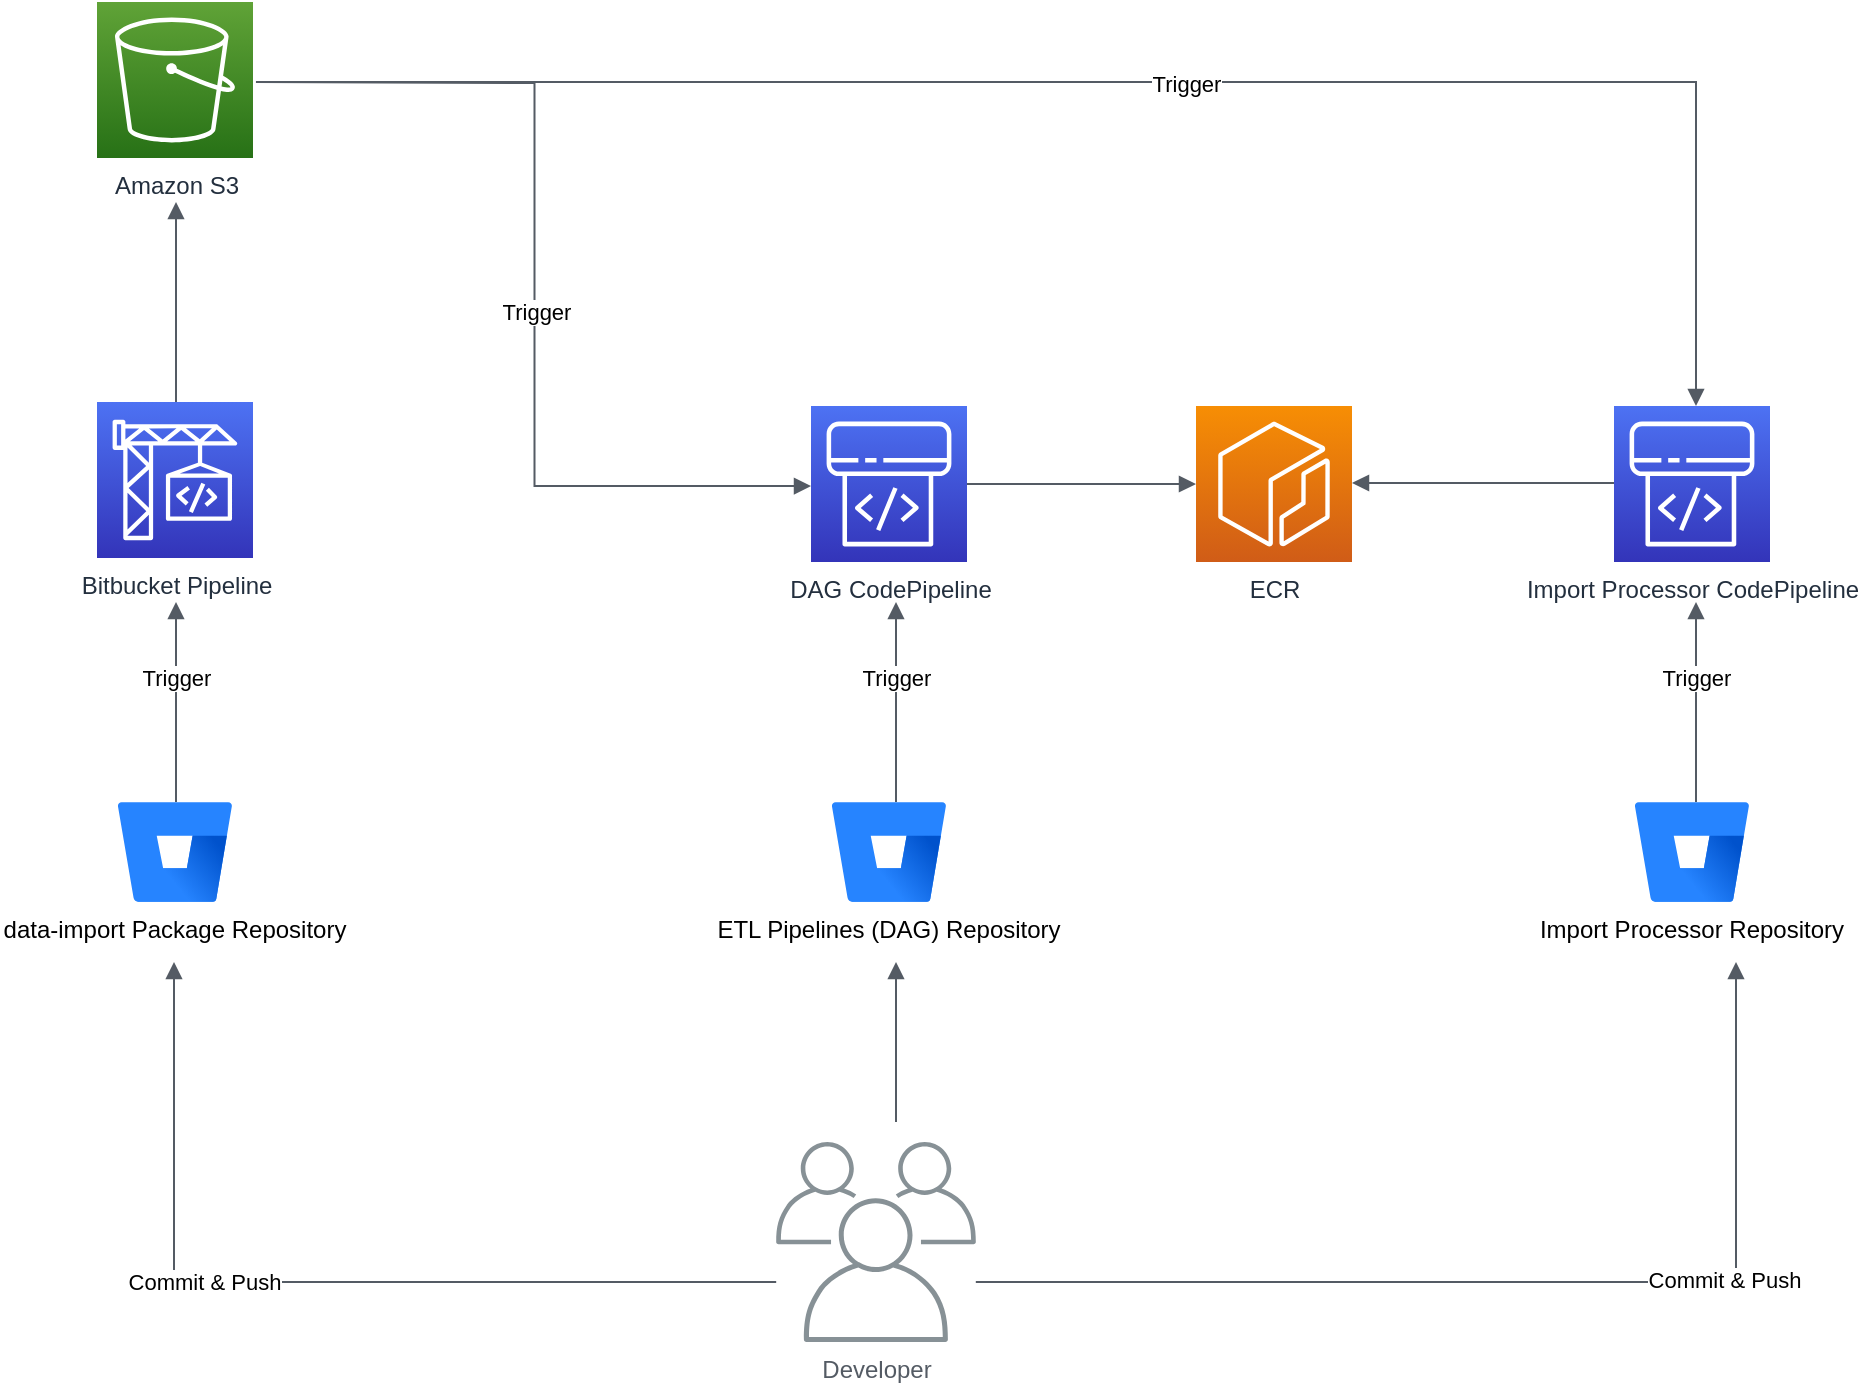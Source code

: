 <mxfile version="14.1.1" type="github">
  <diagram id="Ht1M8jgEwFfnCIfOTk4-" name="Page-1">
    <mxGraphModel dx="1422" dy="804" grid="1" gridSize="10" guides="1" tooltips="1" connect="1" arrows="1" fold="1" page="1" pageScale="1" pageWidth="1169" pageHeight="827" math="0" shadow="0">
      <root>
        <mxCell id="0" />
        <mxCell id="1" parent="0" />
        <mxCell id="UEzPUAAOIrF-is8g5C7q-116" value="Amazon S3" style="outlineConnect=0;fontColor=#232F3E;gradientColor=#60A337;gradientDirection=north;fillColor=#277116;strokeColor=#ffffff;dashed=0;verticalLabelPosition=bottom;verticalAlign=top;align=center;html=1;fontSize=12;fontStyle=0;aspect=fixed;shape=mxgraph.aws4.resourceIcon;resIcon=mxgraph.aws4.s3;labelBackgroundColor=#ffffff;" parent="1" vertex="1">
          <mxGeometry x="80.5" y="80" width="78" height="78" as="geometry" />
        </mxCell>
        <mxCell id="3Ps7weqrMxpf-TDwNYzg-1" value="data-import Package Repository" style="image;image=img/lib/atlassian/Bitbucket_Logo.svg;" vertex="1" parent="1">
          <mxGeometry x="91" y="480" width="57" height="50" as="geometry" />
        </mxCell>
        <mxCell id="3Ps7weqrMxpf-TDwNYzg-54" value="Bitbucket Pipeline" style="outlineConnect=0;fontColor=#232F3E;gradientColor=#4D72F3;gradientDirection=north;fillColor=#3334B9;strokeColor=#ffffff;dashed=0;verticalLabelPosition=bottom;verticalAlign=top;align=center;html=1;fontSize=12;fontStyle=0;aspect=fixed;shape=mxgraph.aws4.resourceIcon;resIcon=mxgraph.aws4.codebuild;" vertex="1" parent="1">
          <mxGeometry x="80.5" y="280" width="78" height="78" as="geometry" />
        </mxCell>
        <mxCell id="3Ps7weqrMxpf-TDwNYzg-56" value="Import Processor&amp;nbsp;CodePipeline" style="outlineConnect=0;fontColor=#232F3E;gradientColor=#4D72F3;gradientDirection=north;fillColor=#3334B9;strokeColor=#ffffff;dashed=0;verticalLabelPosition=bottom;verticalAlign=top;align=center;html=1;fontSize=12;fontStyle=0;aspect=fixed;shape=mxgraph.aws4.resourceIcon;resIcon=mxgraph.aws4.codepipeline;" vertex="1" parent="1">
          <mxGeometry x="839" y="282" width="78" height="78" as="geometry" />
        </mxCell>
        <mxCell id="3Ps7weqrMxpf-TDwNYzg-57" value="DAG CodePipeline" style="outlineConnect=0;fontColor=#232F3E;gradientColor=#4D72F3;gradientDirection=north;fillColor=#3334B9;strokeColor=#ffffff;dashed=0;verticalLabelPosition=bottom;verticalAlign=top;align=center;html=1;fontSize=12;fontStyle=0;aspect=fixed;shape=mxgraph.aws4.resourceIcon;resIcon=mxgraph.aws4.codepipeline;" vertex="1" parent="1">
          <mxGeometry x="437.5" y="282" width="78" height="78" as="geometry" />
        </mxCell>
        <mxCell id="3Ps7weqrMxpf-TDwNYzg-58" value="Developer" style="outlineConnect=0;gradientColor=none;fontColor=#545B64;strokeColor=none;fillColor=#879196;dashed=0;verticalLabelPosition=bottom;verticalAlign=top;align=center;html=1;fontSize=12;fontStyle=0;aspect=fixed;shape=mxgraph.aws4.illustration_users;pointerEvents=1" vertex="1" parent="1">
          <mxGeometry x="420" y="650" width="100" height="100" as="geometry" />
        </mxCell>
        <mxCell id="3Ps7weqrMxpf-TDwNYzg-59" value="ETL Pipelines (DAG) Repository" style="image;image=img/lib/atlassian/Bitbucket_Logo.svg;" vertex="1" parent="1">
          <mxGeometry x="448" y="480" width="57" height="50" as="geometry" />
        </mxCell>
        <mxCell id="3Ps7weqrMxpf-TDwNYzg-60" value="Import Processor Repository" style="image;image=img/lib/atlassian/Bitbucket_Logo.svg;" vertex="1" parent="1">
          <mxGeometry x="849.5" y="480" width="57" height="50" as="geometry" />
        </mxCell>
        <mxCell id="3Ps7weqrMxpf-TDwNYzg-72" value="" style="edgeStyle=orthogonalEdgeStyle;html=1;endArrow=none;elbow=vertical;startArrow=block;startFill=1;strokeColor=#545B64;rounded=0;" edge="1" parent="1">
          <mxGeometry width="100" relative="1" as="geometry">
            <mxPoint x="120" y="380" as="sourcePoint" />
            <mxPoint x="120" y="480" as="targetPoint" />
          </mxGeometry>
        </mxCell>
        <mxCell id="3Ps7weqrMxpf-TDwNYzg-73" value="Trigger" style="edgeLabel;html=1;align=center;verticalAlign=middle;resizable=0;points=[];" vertex="1" connectable="0" parent="3Ps7weqrMxpf-TDwNYzg-72">
          <mxGeometry x="-0.24" relative="1" as="geometry">
            <mxPoint as="offset" />
          </mxGeometry>
        </mxCell>
        <mxCell id="3Ps7weqrMxpf-TDwNYzg-74" value="" style="edgeStyle=orthogonalEdgeStyle;html=1;endArrow=none;elbow=vertical;startArrow=block;startFill=1;strokeColor=#545B64;rounded=0;" edge="1" parent="1" target="3Ps7weqrMxpf-TDwNYzg-58">
          <mxGeometry width="100" relative="1" as="geometry">
            <mxPoint x="119" y="560" as="sourcePoint" />
            <mxPoint x="119" y="663" as="targetPoint" />
            <Array as="points">
              <mxPoint x="119" y="720" />
            </Array>
          </mxGeometry>
        </mxCell>
        <mxCell id="3Ps7weqrMxpf-TDwNYzg-75" value="Commit &amp;amp; Push" style="edgeLabel;html=1;align=center;verticalAlign=middle;resizable=0;points=[];" vertex="1" connectable="0" parent="3Ps7weqrMxpf-TDwNYzg-74">
          <mxGeometry x="-0.24" relative="1" as="geometry">
            <mxPoint as="offset" />
          </mxGeometry>
        </mxCell>
        <mxCell id="3Ps7weqrMxpf-TDwNYzg-79" value="" style="edgeStyle=orthogonalEdgeStyle;html=1;endArrow=block;elbow=vertical;startArrow=none;endFill=1;strokeColor=#545B64;rounded=0;" edge="1" parent="1" source="3Ps7weqrMxpf-TDwNYzg-58">
          <mxGeometry width="100" relative="1" as="geometry">
            <mxPoint x="400" y="720" as="sourcePoint" />
            <mxPoint x="900" y="560" as="targetPoint" />
            <Array as="points">
              <mxPoint x="900" y="720" />
              <mxPoint x="900" y="560" />
            </Array>
          </mxGeometry>
        </mxCell>
        <mxCell id="3Ps7weqrMxpf-TDwNYzg-80" value="Commit &amp;amp; Push" style="edgeLabel;html=1;align=center;verticalAlign=middle;resizable=0;points=[];" vertex="1" connectable="0" parent="3Ps7weqrMxpf-TDwNYzg-79">
          <mxGeometry x="0.384" y="1" relative="1" as="geometry">
            <mxPoint as="offset" />
          </mxGeometry>
        </mxCell>
        <mxCell id="3Ps7weqrMxpf-TDwNYzg-81" value="" style="edgeStyle=orthogonalEdgeStyle;html=1;endArrow=none;elbow=vertical;startArrow=block;startFill=1;strokeColor=#545B64;rounded=0;" edge="1" parent="1">
          <mxGeometry width="100" relative="1" as="geometry">
            <mxPoint x="480" y="560" as="sourcePoint" />
            <mxPoint x="480" y="640" as="targetPoint" />
          </mxGeometry>
        </mxCell>
        <mxCell id="3Ps7weqrMxpf-TDwNYzg-82" value="" style="edgeStyle=orthogonalEdgeStyle;html=1;endArrow=none;elbow=vertical;startArrow=block;startFill=1;strokeColor=#545B64;rounded=0;" edge="1" parent="1" target="3Ps7weqrMxpf-TDwNYzg-54">
          <mxGeometry width="100" relative="1" as="geometry">
            <mxPoint x="120" y="180" as="sourcePoint" />
            <mxPoint x="110" y="270" as="targetPoint" />
            <Array as="points">
              <mxPoint x="120" y="260" />
              <mxPoint x="120" y="260" />
            </Array>
          </mxGeometry>
        </mxCell>
        <mxCell id="3Ps7weqrMxpf-TDwNYzg-83" value="" style="edgeStyle=orthogonalEdgeStyle;html=1;endArrow=none;elbow=vertical;startArrow=block;startFill=1;strokeColor=#545B64;rounded=0;" edge="1" parent="1">
          <mxGeometry width="100" relative="1" as="geometry">
            <mxPoint x="480" y="380" as="sourcePoint" />
            <mxPoint x="480" y="480" as="targetPoint" />
            <Array as="points">
              <mxPoint x="480" y="420" />
              <mxPoint x="480" y="420" />
            </Array>
          </mxGeometry>
        </mxCell>
        <mxCell id="3Ps7weqrMxpf-TDwNYzg-84" value="Trigger" style="edgeLabel;html=1;align=center;verticalAlign=middle;resizable=0;points=[];" vertex="1" connectable="0" parent="3Ps7weqrMxpf-TDwNYzg-83">
          <mxGeometry x="-0.24" relative="1" as="geometry">
            <mxPoint as="offset" />
          </mxGeometry>
        </mxCell>
        <mxCell id="3Ps7weqrMxpf-TDwNYzg-85" value="" style="edgeStyle=orthogonalEdgeStyle;html=1;endArrow=none;elbow=vertical;startArrow=block;startFill=1;strokeColor=#545B64;rounded=0;" edge="1" parent="1">
          <mxGeometry width="100" relative="1" as="geometry">
            <mxPoint x="880" y="380" as="sourcePoint" />
            <mxPoint x="880" y="480" as="targetPoint" />
            <Array as="points">
              <mxPoint x="880.5" y="410" />
              <mxPoint x="880.5" y="410" />
            </Array>
          </mxGeometry>
        </mxCell>
        <mxCell id="3Ps7weqrMxpf-TDwNYzg-86" value="Trigger" style="edgeLabel;html=1;align=center;verticalAlign=middle;resizable=0;points=[];" vertex="1" connectable="0" parent="3Ps7weqrMxpf-TDwNYzg-85">
          <mxGeometry x="-0.24" relative="1" as="geometry">
            <mxPoint as="offset" />
          </mxGeometry>
        </mxCell>
        <mxCell id="3Ps7weqrMxpf-TDwNYzg-89" value="" style="edgeStyle=orthogonalEdgeStyle;html=1;endArrow=block;elbow=vertical;startArrow=none;endFill=1;strokeColor=#545B64;rounded=0;entryX=0;entryY=0.513;entryDx=0;entryDy=0;entryPerimeter=0;" edge="1" parent="1" target="3Ps7weqrMxpf-TDwNYzg-57">
          <mxGeometry width="100" relative="1" as="geometry">
            <mxPoint x="160" y="120" as="sourcePoint" />
            <mxPoint x="260" y="120" as="targetPoint" />
          </mxGeometry>
        </mxCell>
        <mxCell id="3Ps7weqrMxpf-TDwNYzg-93" value="Trigger" style="edgeLabel;html=1;align=center;verticalAlign=middle;resizable=0;points=[];" vertex="1" connectable="0" parent="3Ps7weqrMxpf-TDwNYzg-89">
          <mxGeometry x="0.059" relative="1" as="geometry">
            <mxPoint as="offset" />
          </mxGeometry>
        </mxCell>
        <mxCell id="3Ps7weqrMxpf-TDwNYzg-90" value="" style="edgeStyle=orthogonalEdgeStyle;html=1;endArrow=block;elbow=vertical;startArrow=none;endFill=1;strokeColor=#545B64;rounded=0;exitX=1.019;exitY=0.513;exitDx=0;exitDy=0;exitPerimeter=0;" edge="1" parent="1" source="UEzPUAAOIrF-is8g5C7q-116" target="3Ps7weqrMxpf-TDwNYzg-56">
          <mxGeometry width="100" relative="1" as="geometry">
            <mxPoint x="400" y="100" as="sourcePoint" />
            <mxPoint x="510" y="310" as="targetPoint" />
            <Array as="points">
              <mxPoint x="880" y="120" />
            </Array>
          </mxGeometry>
        </mxCell>
        <mxCell id="3Ps7weqrMxpf-TDwNYzg-92" value="Trigger" style="edgeLabel;html=1;align=center;verticalAlign=middle;resizable=0;points=[];" vertex="1" connectable="0" parent="3Ps7weqrMxpf-TDwNYzg-90">
          <mxGeometry x="0.054" y="-1" relative="1" as="geometry">
            <mxPoint as="offset" />
          </mxGeometry>
        </mxCell>
        <mxCell id="3Ps7weqrMxpf-TDwNYzg-91" value="ECR" style="outlineConnect=0;fontColor=#232F3E;gradientColor=#F78E04;gradientDirection=north;fillColor=#D05C17;strokeColor=#ffffff;dashed=0;verticalLabelPosition=bottom;verticalAlign=top;align=center;html=1;fontSize=12;fontStyle=0;aspect=fixed;shape=mxgraph.aws4.resourceIcon;resIcon=mxgraph.aws4.ecr;" vertex="1" parent="1">
          <mxGeometry x="630" y="282" width="78" height="78" as="geometry" />
        </mxCell>
        <mxCell id="3Ps7weqrMxpf-TDwNYzg-95" value="" style="edgeStyle=orthogonalEdgeStyle;html=1;endArrow=block;elbow=vertical;startArrow=none;endFill=1;strokeColor=#545B64;rounded=0;" edge="1" parent="1" source="3Ps7weqrMxpf-TDwNYzg-57" target="3Ps7weqrMxpf-TDwNYzg-91">
          <mxGeometry width="100" relative="1" as="geometry">
            <mxPoint x="515.5" y="321" as="sourcePoint" />
            <mxPoint x="615.5" y="321" as="targetPoint" />
          </mxGeometry>
        </mxCell>
        <mxCell id="3Ps7weqrMxpf-TDwNYzg-96" value="" style="edgeStyle=orthogonalEdgeStyle;html=1;endArrow=none;elbow=vertical;startArrow=block;startFill=1;strokeColor=#545B64;rounded=0;" edge="1" parent="1" target="3Ps7weqrMxpf-TDwNYzg-56">
          <mxGeometry width="100" relative="1" as="geometry">
            <mxPoint x="708" y="320.5" as="sourcePoint" />
            <mxPoint x="808" y="320.5" as="targetPoint" />
          </mxGeometry>
        </mxCell>
      </root>
    </mxGraphModel>
  </diagram>
</mxfile>
